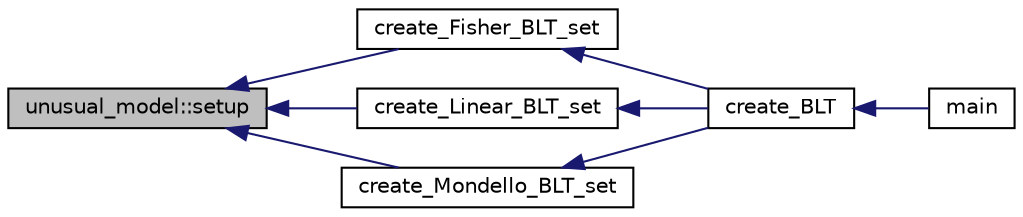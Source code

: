 digraph "unusual_model::setup"
{
  edge [fontname="Helvetica",fontsize="10",labelfontname="Helvetica",labelfontsize="10"];
  node [fontname="Helvetica",fontsize="10",shape=record];
  rankdir="LR";
  Node528 [label="unusual_model::setup",height=0.2,width=0.4,color="black", fillcolor="grey75", style="filled", fontcolor="black"];
  Node528 -> Node529 [dir="back",color="midnightblue",fontsize="10",style="solid",fontname="Helvetica"];
  Node529 [label="create_Fisher_BLT_set",height=0.2,width=0.4,color="black", fillcolor="white", style="filled",URL="$d4/d67/geometry_8h.html#ad970fc96c238a422a64338691f8b91cc"];
  Node529 -> Node530 [dir="back",color="midnightblue",fontsize="10",style="solid",fontname="Helvetica"];
  Node530 [label="create_BLT",height=0.2,width=0.4,color="black", fillcolor="white", style="filled",URL="$d4/d67/geometry_8h.html#a5a6f4081a90668e2e95f8e4886d241d9"];
  Node530 -> Node531 [dir="back",color="midnightblue",fontsize="10",style="solid",fontname="Helvetica"];
  Node531 [label="main",height=0.2,width=0.4,color="black", fillcolor="white", style="filled",URL="$d4/d6e/make__something_8_c.html#a217dbf8b442f20279ea00b898af96f52"];
  Node528 -> Node532 [dir="back",color="midnightblue",fontsize="10",style="solid",fontname="Helvetica"];
  Node532 [label="create_Linear_BLT_set",height=0.2,width=0.4,color="black", fillcolor="white", style="filled",URL="$d4/d67/geometry_8h.html#a9a35af1dd478ad49c6922240bfff89dd"];
  Node532 -> Node530 [dir="back",color="midnightblue",fontsize="10",style="solid",fontname="Helvetica"];
  Node528 -> Node533 [dir="back",color="midnightblue",fontsize="10",style="solid",fontname="Helvetica"];
  Node533 [label="create_Mondello_BLT_set",height=0.2,width=0.4,color="black", fillcolor="white", style="filled",URL="$d4/d67/geometry_8h.html#ab6f68b0ad3b8ccc37d88073576930ea8"];
  Node533 -> Node530 [dir="back",color="midnightblue",fontsize="10",style="solid",fontname="Helvetica"];
}
